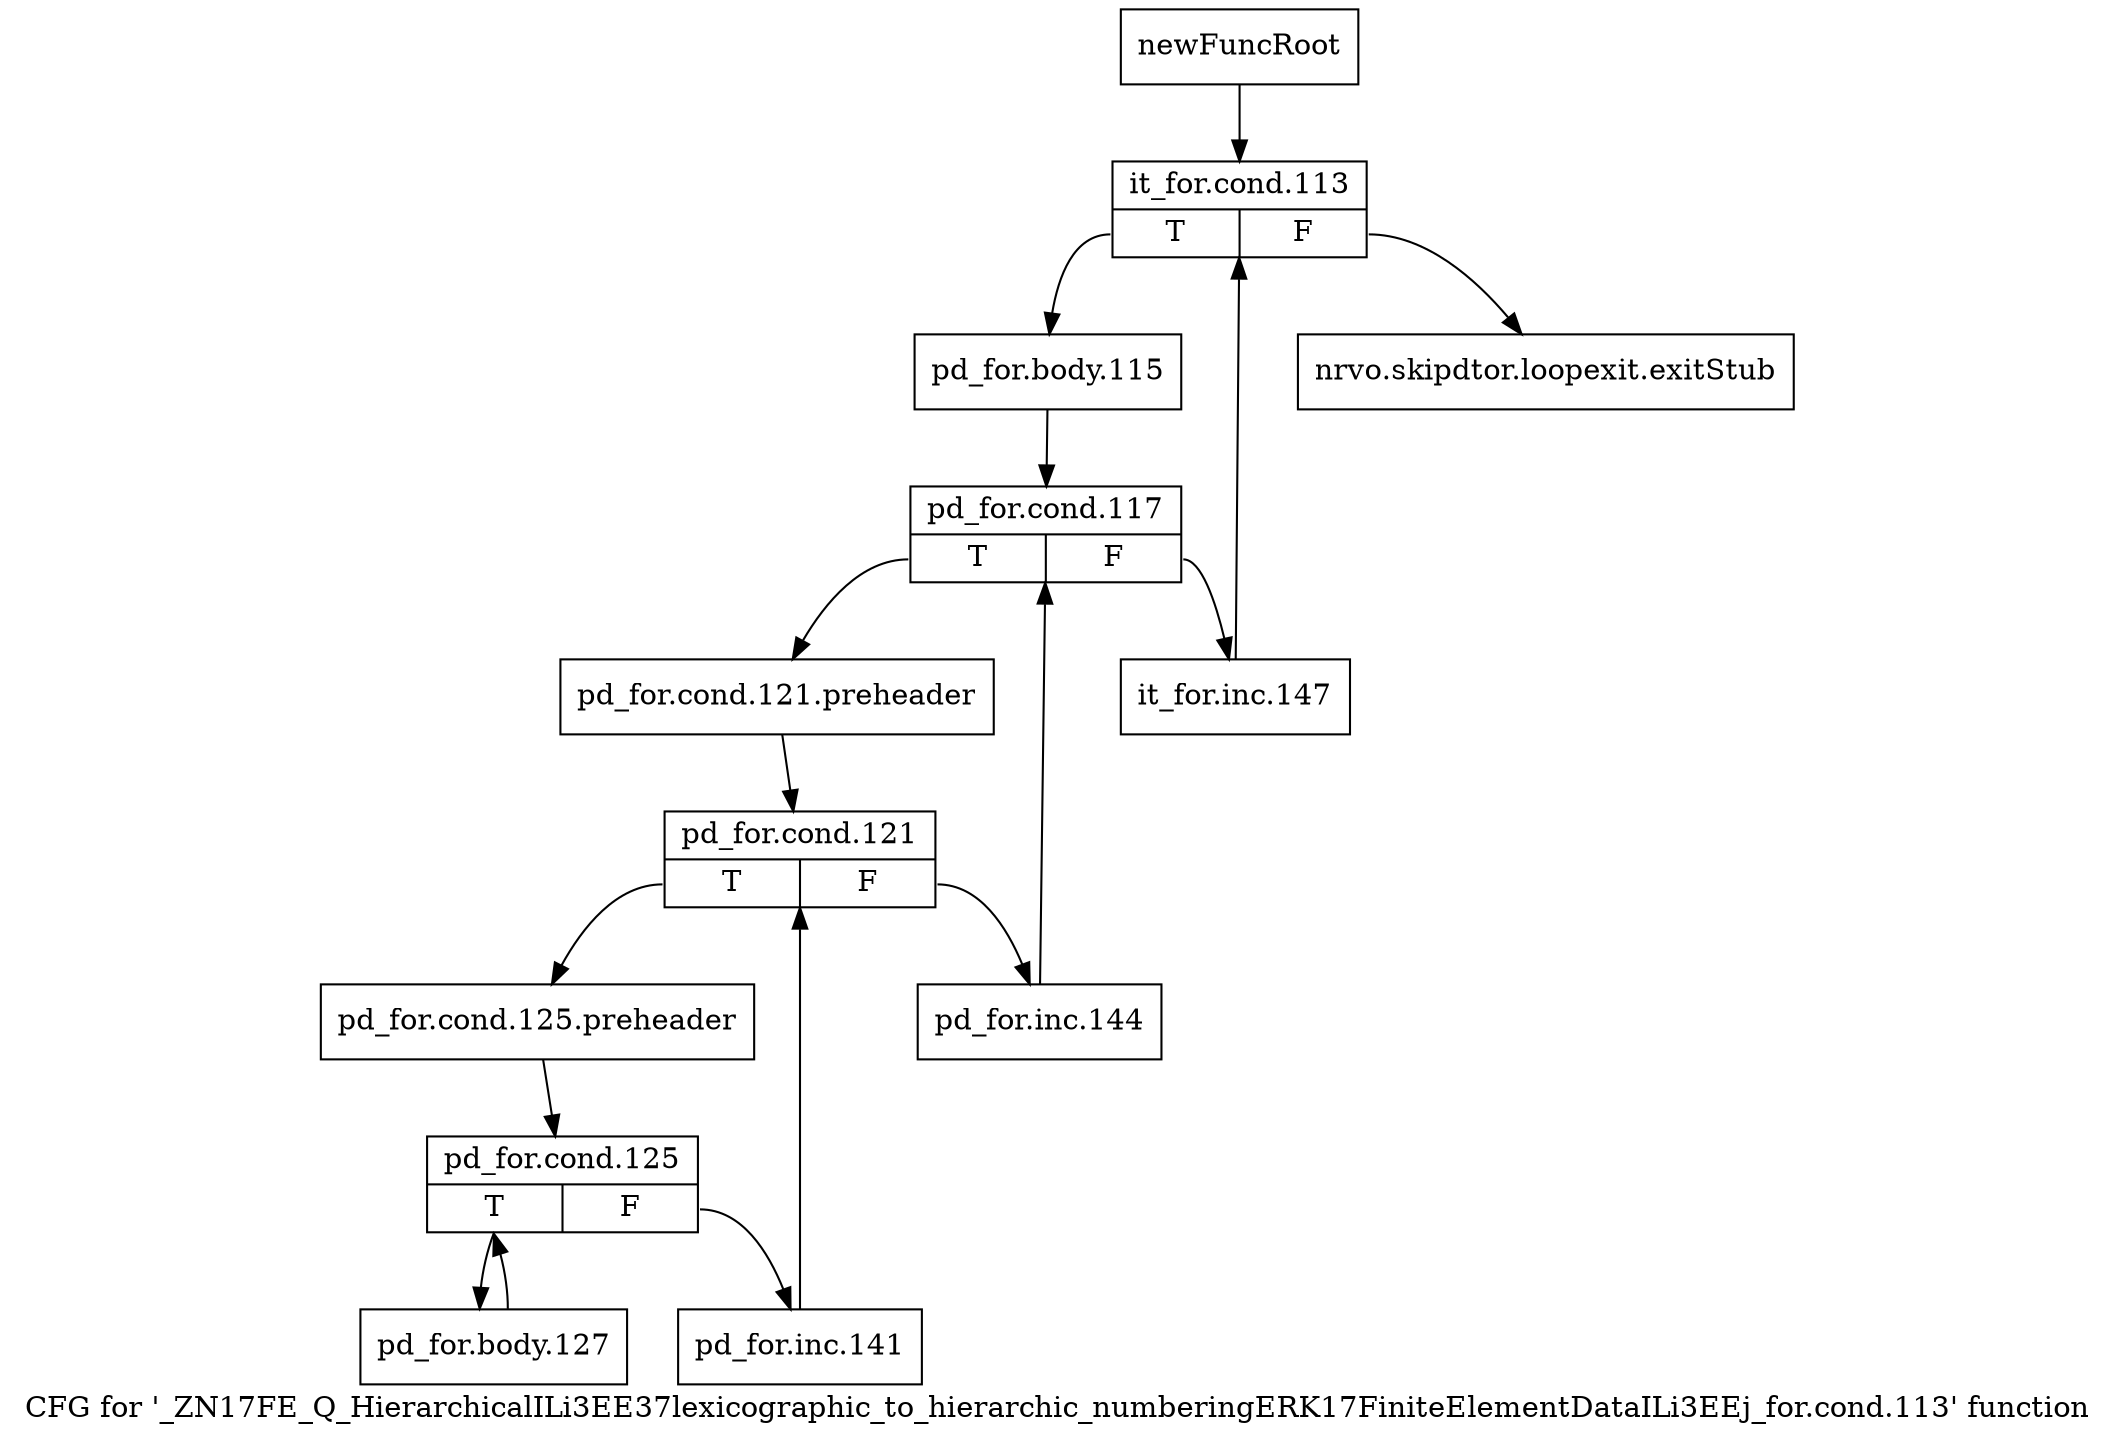 digraph "CFG for '_ZN17FE_Q_HierarchicalILi3EE37lexicographic_to_hierarchic_numberingERK17FiniteElementDataILi3EEj_for.cond.113' function" {
	label="CFG for '_ZN17FE_Q_HierarchicalILi3EE37lexicographic_to_hierarchic_numberingERK17FiniteElementDataILi3EEj_for.cond.113' function";

	Node0x90fc3b0 [shape=record,label="{newFuncRoot}"];
	Node0x90fc3b0 -> Node0x90fc450;
	Node0x90fc400 [shape=record,label="{nrvo.skipdtor.loopexit.exitStub}"];
	Node0x90fc450 [shape=record,label="{it_for.cond.113|{<s0>T|<s1>F}}"];
	Node0x90fc450:s0 -> Node0x90fc4a0;
	Node0x90fc450:s1 -> Node0x90fc400;
	Node0x90fc4a0 [shape=record,label="{pd_for.body.115}"];
	Node0x90fc4a0 -> Node0x90fc4f0;
	Node0x90fc4f0 [shape=record,label="{pd_for.cond.117|{<s0>T|<s1>F}}"];
	Node0x90fc4f0:s0 -> Node0x90fc590;
	Node0x90fc4f0:s1 -> Node0x90fc540;
	Node0x90fc540 [shape=record,label="{it_for.inc.147}"];
	Node0x90fc540 -> Node0x90fc450;
	Node0x90fc590 [shape=record,label="{pd_for.cond.121.preheader}"];
	Node0x90fc590 -> Node0x90fc5e0;
	Node0x90fc5e0 [shape=record,label="{pd_for.cond.121|{<s0>T|<s1>F}}"];
	Node0x90fc5e0:s0 -> Node0x90fc680;
	Node0x90fc5e0:s1 -> Node0x90fc630;
	Node0x90fc630 [shape=record,label="{pd_for.inc.144}"];
	Node0x90fc630 -> Node0x90fc4f0;
	Node0x90fc680 [shape=record,label="{pd_for.cond.125.preheader}"];
	Node0x90fc680 -> Node0x90fc6d0;
	Node0x90fc6d0 [shape=record,label="{pd_for.cond.125|{<s0>T|<s1>F}}"];
	Node0x90fc6d0:s0 -> Node0x90fc770;
	Node0x90fc6d0:s1 -> Node0x90fc720;
	Node0x90fc720 [shape=record,label="{pd_for.inc.141}"];
	Node0x90fc720 -> Node0x90fc5e0;
	Node0x90fc770 [shape=record,label="{pd_for.body.127}"];
	Node0x90fc770 -> Node0x90fc6d0;
}
